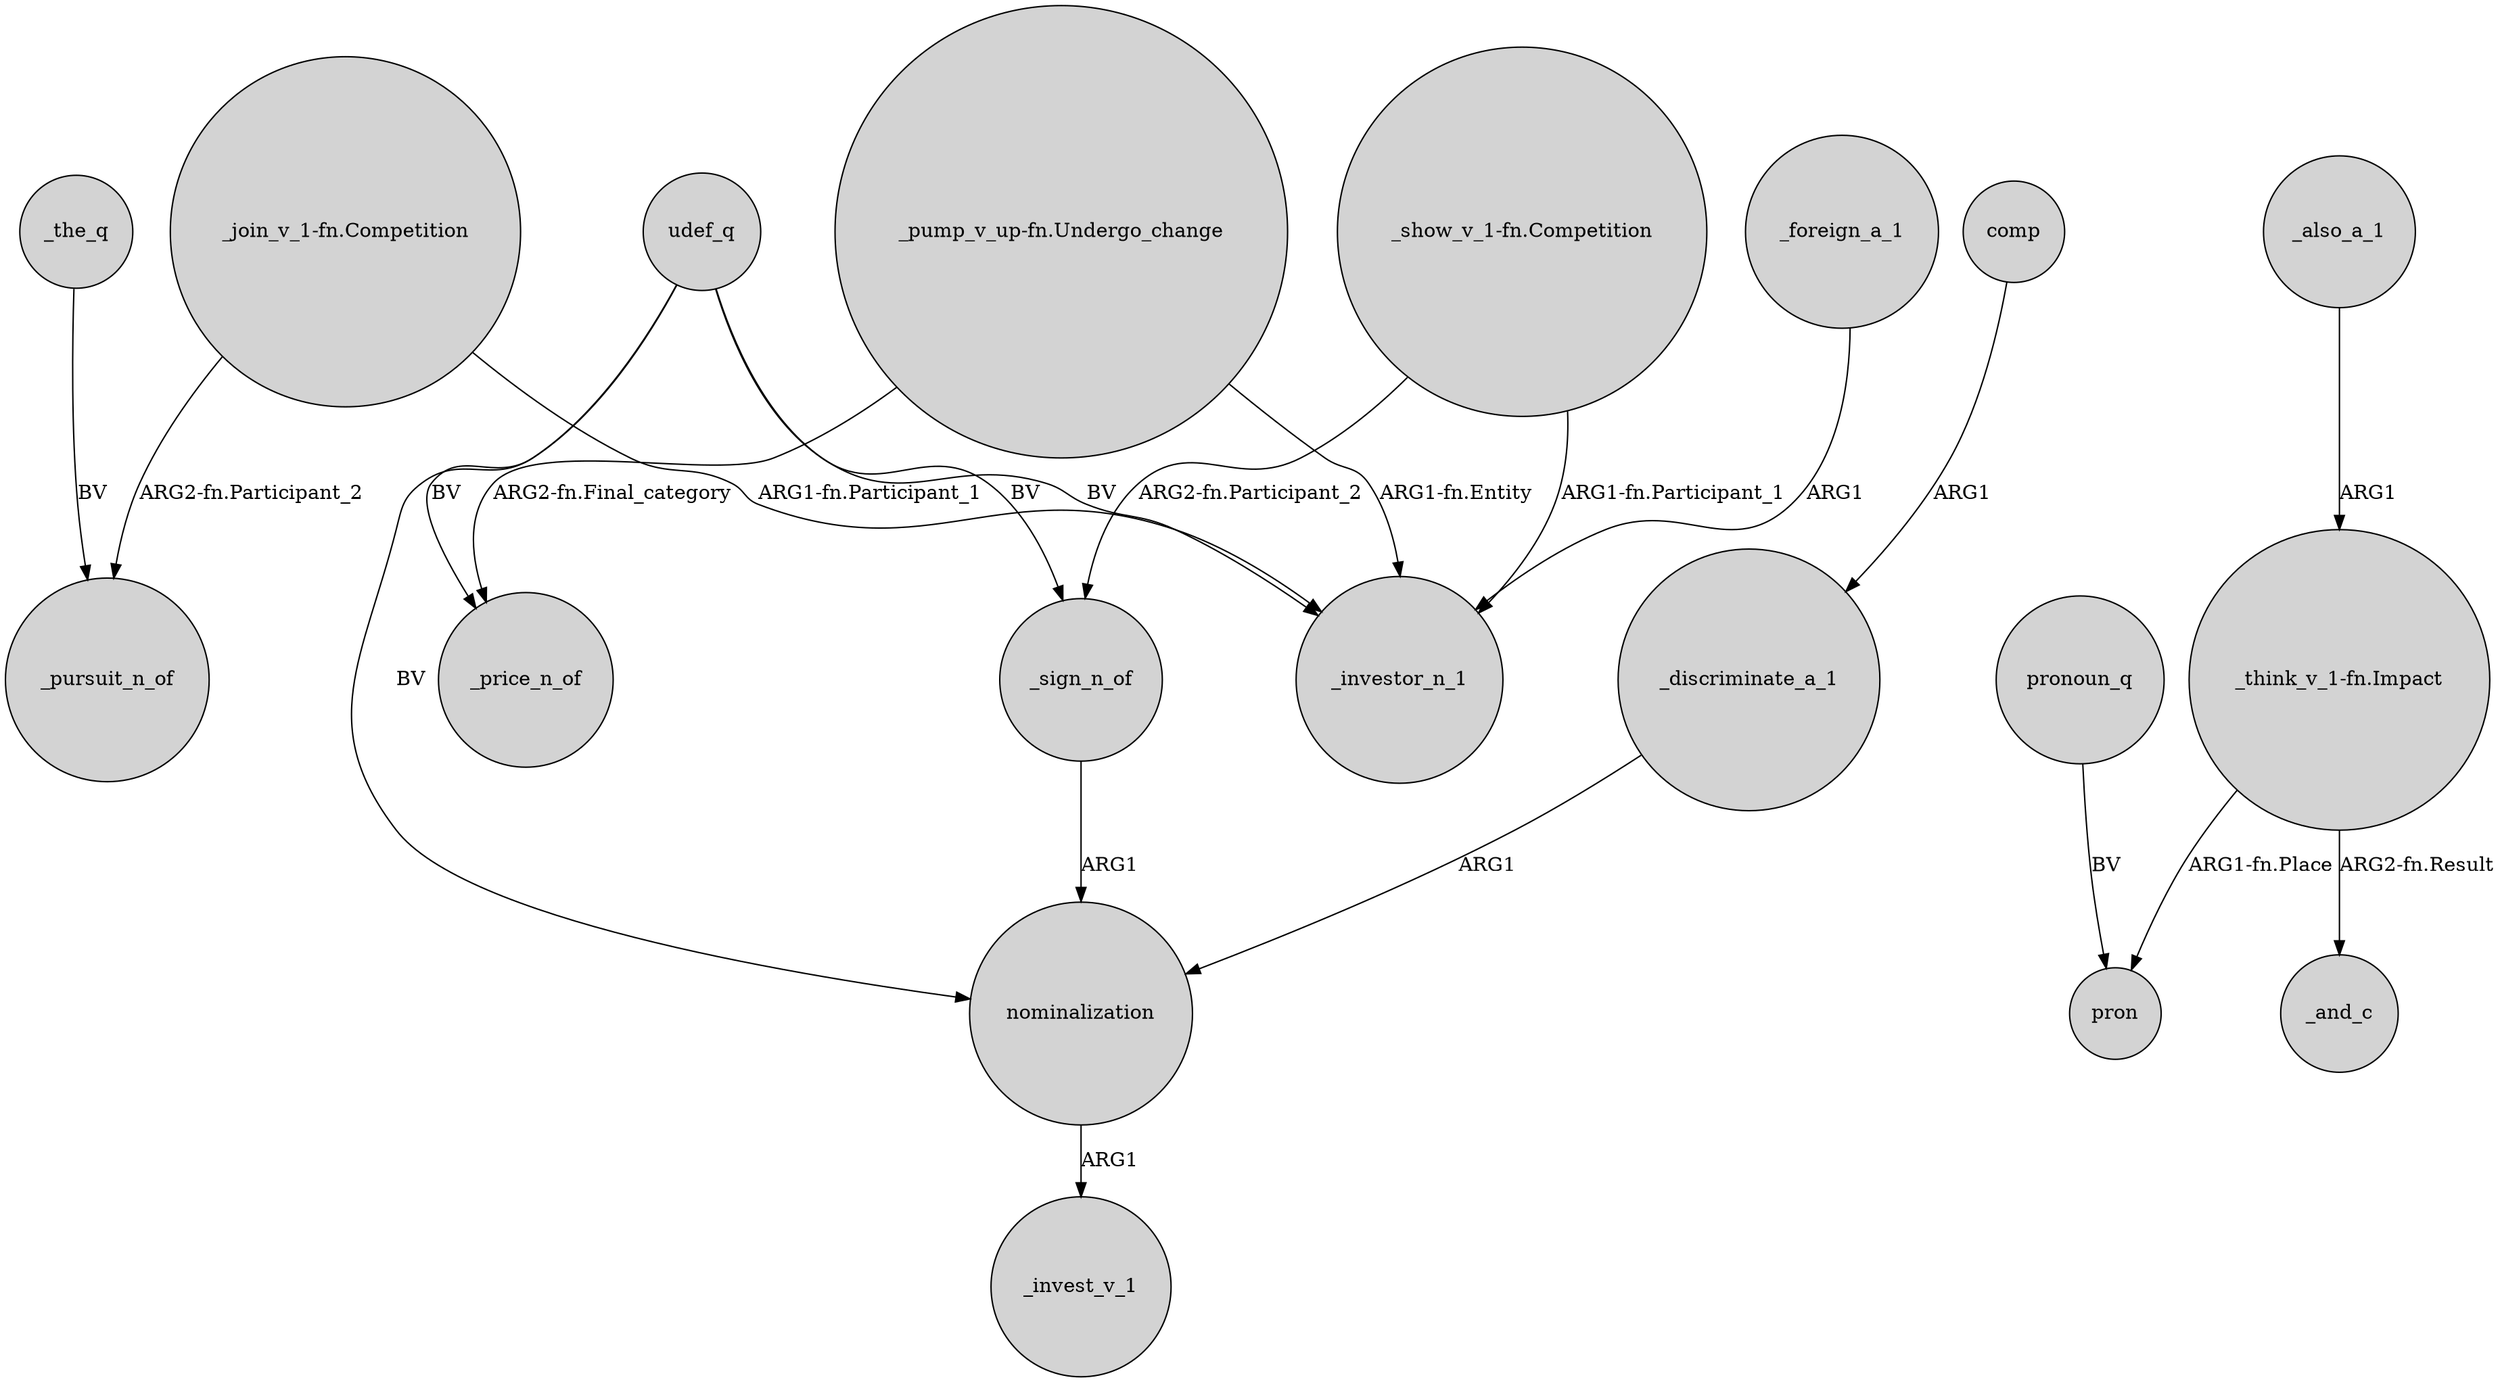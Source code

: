digraph {
	node [shape=circle style=filled]
	_the_q -> _pursuit_n_of [label=BV]
	udef_q -> _sign_n_of [label=BV]
	"_think_v_1-fn.Impact" -> _and_c [label="ARG2-fn.Result"]
	udef_q -> _price_n_of [label=BV]
	_sign_n_of -> nominalization [label=ARG1]
	udef_q -> nominalization [label=BV]
	"_show_v_1-fn.Competition" -> _sign_n_of [label="ARG2-fn.Participant_2"]
	"_join_v_1-fn.Competition" -> _pursuit_n_of [label="ARG2-fn.Participant_2"]
	_also_a_1 -> "_think_v_1-fn.Impact" [label=ARG1]
	comp -> _discriminate_a_1 [label=ARG1]
	pronoun_q -> pron [label=BV]
	"_show_v_1-fn.Competition" -> _investor_n_1 [label="ARG1-fn.Participant_1"]
	"_pump_v_up-fn.Undergo_change" -> _price_n_of [label="ARG2-fn.Final_category"]
	_foreign_a_1 -> _investor_n_1 [label=ARG1]
	"_think_v_1-fn.Impact" -> pron [label="ARG1-fn.Place"]
	nominalization -> _invest_v_1 [label=ARG1]
	_discriminate_a_1 -> nominalization [label=ARG1]
	udef_q -> _investor_n_1 [label=BV]
	"_join_v_1-fn.Competition" -> _investor_n_1 [label="ARG1-fn.Participant_1"]
	"_pump_v_up-fn.Undergo_change" -> _investor_n_1 [label="ARG1-fn.Entity"]
}

